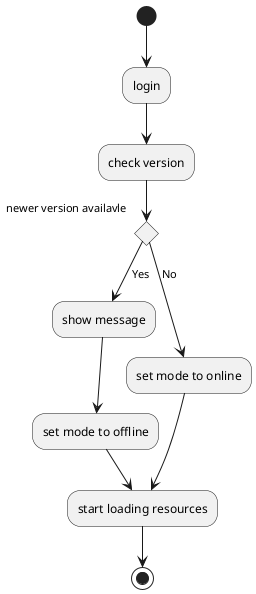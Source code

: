 @startuml
(*)  --> "login"
--> "check version"
If "newer version availavle"
--> [Yes] "show message"
--> "set mode to offline"
--> "start loading resources"
else
--> [No] "set mode to online"
--> "start loading resources"
Endif
'If "input is verbose" then
'--> [Yes] "turn on verbosity"
'--> "run command"
'else
'--> "run command"
'Endif
-->(*)
@enduml